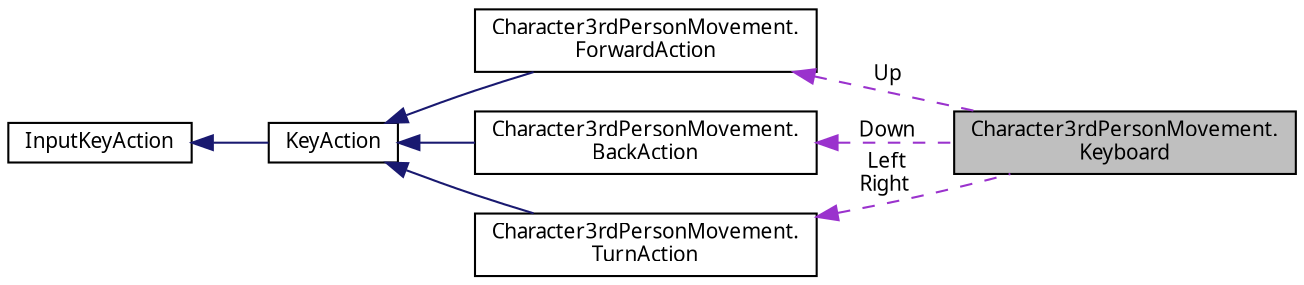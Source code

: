 digraph "Character3rdPersonMovement.Keyboard"
{
 // LATEX_PDF_SIZE
  edge [fontname="Calibrii",fontsize="10",labelfontname="Calibrii",labelfontsize="10"];
  node [fontname="Calibrii",fontsize="10",shape=record];
  rankdir="LR";
  Node1 [label="Character3rdPersonMovement.\lKeyboard",height=0.2,width=0.4,color="black", fillcolor="grey75", style="filled", fontcolor="black",tooltip=" "];
  Node2 -> Node1 [dir="back",color="darkorchid3",fontsize="10",style="dashed",label=" Up" ,fontname="Calibrii"];
  Node2 [label="Character3rdPersonMovement.\lForwardAction",height=0.2,width=0.4,color="black", fillcolor="white", style="filled",URL="$d2/d89/classCharacter3rdPersonMovement_1_1ForwardAction.html",tooltip=" "];
  Node3 -> Node2 [dir="back",color="midnightblue",fontsize="10",style="solid",fontname="Calibrii"];
  Node3 [label="KeyAction",height=0.2,width=0.4,color="black", fillcolor="white", style="filled",URL="$d5/d95/classCharacter3rdPersonMovement_1_1KeyAction.html",tooltip=" "];
  Node4 -> Node3 [dir="back",color="midnightblue",fontsize="10",style="solid",fontname="Calibrii"];
  Node4 [label="InputKeyAction",height=0.2,width=0.4,color="black", fillcolor="white", style="filled",tooltip=" "];
  Node5 -> Node1 [dir="back",color="darkorchid3",fontsize="10",style="dashed",label=" Down" ,fontname="Calibrii"];
  Node5 [label="Character3rdPersonMovement.\lBackAction",height=0.2,width=0.4,color="black", fillcolor="white", style="filled",URL="$d0/d4b/classCharacter3rdPersonMovement_1_1BackAction.html",tooltip=" "];
  Node3 -> Node5 [dir="back",color="midnightblue",fontsize="10",style="solid",fontname="Calibrii"];
  Node6 -> Node1 [dir="back",color="darkorchid3",fontsize="10",style="dashed",label=" Left\nRight" ,fontname="Calibrii"];
  Node6 [label="Character3rdPersonMovement.\lTurnAction",height=0.2,width=0.4,color="black", fillcolor="white", style="filled",URL="$d0/d7c/classCharacter3rdPersonMovement_1_1TurnAction.html",tooltip=" "];
  Node3 -> Node6 [dir="back",color="midnightblue",fontsize="10",style="solid",fontname="Calibrii"];
}
